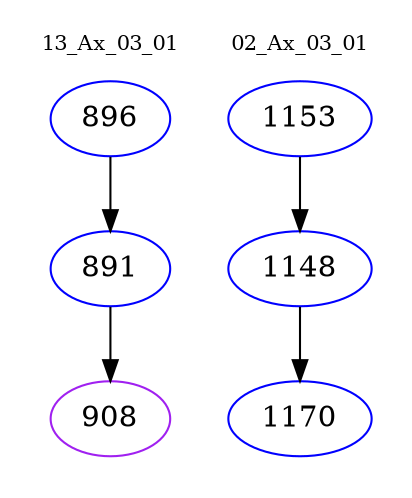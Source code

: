 digraph{
subgraph cluster_0 {
color = white
label = "13_Ax_03_01";
fontsize=10;
T0_896 [label="896", color="blue"]
T0_896 -> T0_891 [color="black"]
T0_891 [label="891", color="blue"]
T0_891 -> T0_908 [color="black"]
T0_908 [label="908", color="purple"]
}
subgraph cluster_1 {
color = white
label = "02_Ax_03_01";
fontsize=10;
T1_1153 [label="1153", color="blue"]
T1_1153 -> T1_1148 [color="black"]
T1_1148 [label="1148", color="blue"]
T1_1148 -> T1_1170 [color="black"]
T1_1170 [label="1170", color="blue"]
}
}
